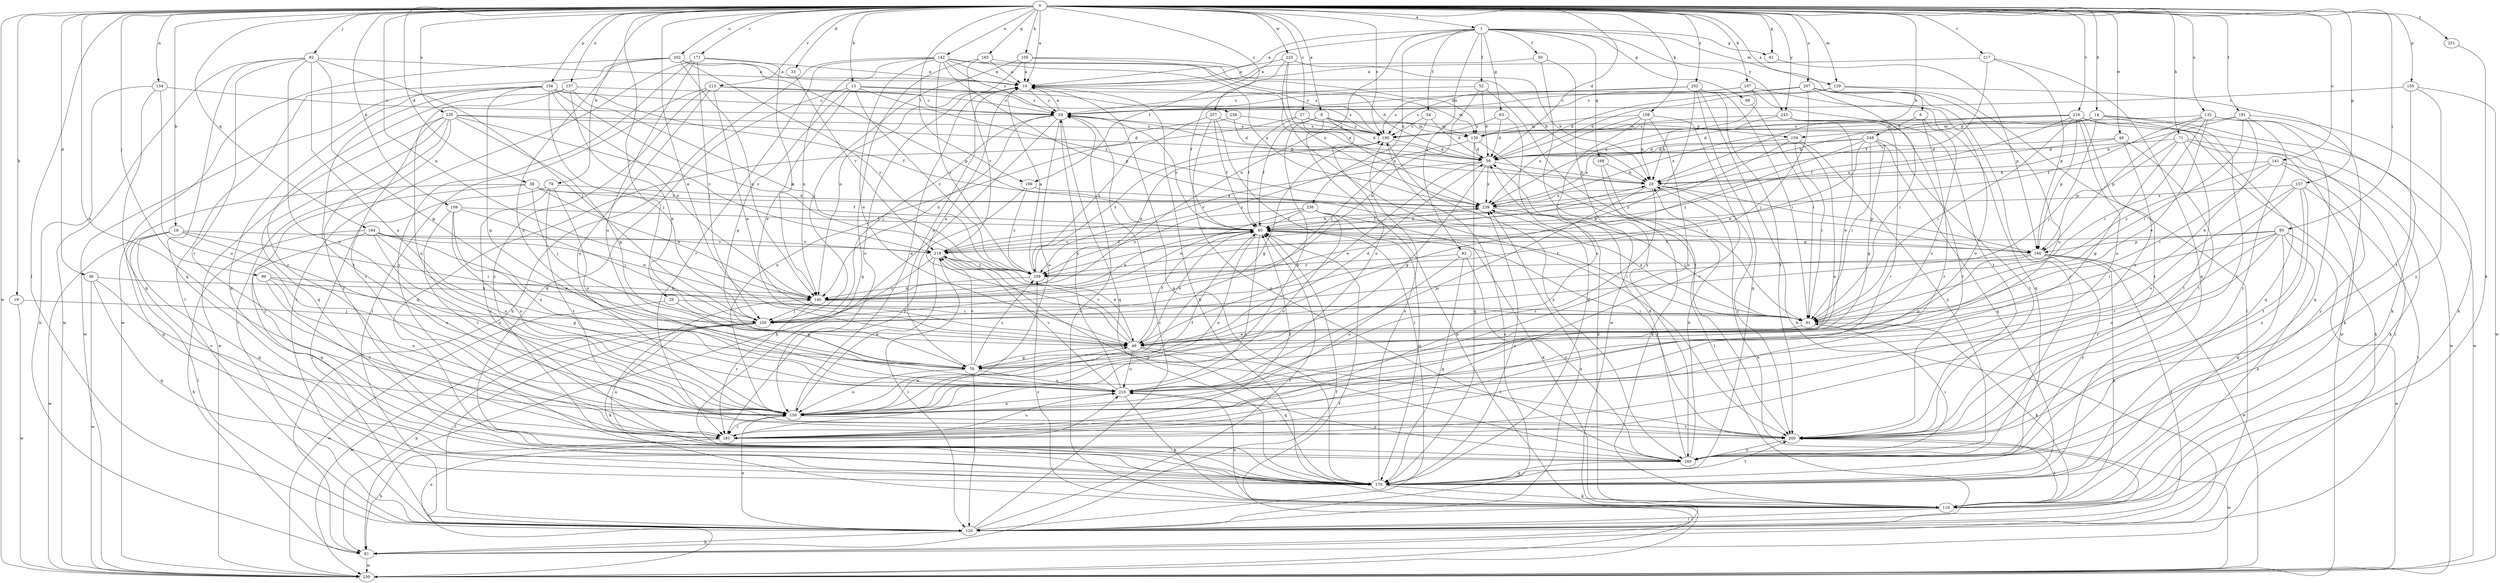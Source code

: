 strict digraph  {
0;
1;
6;
8;
10;
13;
14;
18;
19;
20;
25;
27;
29;
33;
36;
38;
39;
46;
49;
50;
52;
54;
60;
61;
63;
68;
70;
71;
78;
81;
82;
91;
92;
95;
99;
100;
105;
107;
108;
109;
110;
120;
129;
130;
132;
134;
137;
140;
141;
142;
150;
155;
156;
157;
159;
160;
164;
165;
168;
170;
171;
181;
190;
191;
199;
200;
202;
207;
210;
213;
216;
217;
219;
225;
230;
235;
236;
239;
243;
248;
249;
251;
252;
257;
258;
259;
0 -> 1  [label=a];
0 -> 6  [label=a];
0 -> 8  [label=a];
0 -> 10  [label=a];
0 -> 13  [label=b];
0 -> 14  [label=b];
0 -> 18  [label=b];
0 -> 19  [label=b];
0 -> 20  [label=b];
0 -> 25  [label=c];
0 -> 27  [label=c];
0 -> 33  [label=d];
0 -> 36  [label=d];
0 -> 38  [label=d];
0 -> 39  [label=d];
0 -> 46  [label=e];
0 -> 49  [label=e];
0 -> 61  [label=g];
0 -> 71  [label=h];
0 -> 78  [label=h];
0 -> 92  [label=j];
0 -> 95  [label=j];
0 -> 99  [label=j];
0 -> 105  [label=k];
0 -> 107  [label=k];
0 -> 108  [label=k];
0 -> 109  [label=k];
0 -> 120  [label=l];
0 -> 129  [label=m];
0 -> 132  [label=n];
0 -> 134  [label=n];
0 -> 137  [label=n];
0 -> 140  [label=n];
0 -> 141  [label=o];
0 -> 142  [label=o];
0 -> 150  [label=o];
0 -> 155  [label=p];
0 -> 156  [label=p];
0 -> 157  [label=p];
0 -> 164  [label=q];
0 -> 165  [label=q];
0 -> 171  [label=r];
0 -> 190  [label=s];
0 -> 191  [label=t];
0 -> 199  [label=t];
0 -> 202  [label=u];
0 -> 207  [label=u];
0 -> 213  [label=v];
0 -> 216  [label=v];
0 -> 217  [label=v];
0 -> 225  [label=w];
0 -> 230  [label=w];
0 -> 235  [label=x];
0 -> 243  [label=y];
0 -> 251  [label=z];
0 -> 252  [label=z];
0 -> 257  [label=z];
1 -> 10  [label=a];
1 -> 50  [label=f];
1 -> 52  [label=f];
1 -> 54  [label=f];
1 -> 61  [label=g];
1 -> 63  [label=g];
1 -> 68  [label=g];
1 -> 82  [label=i];
1 -> 129  [label=m];
1 -> 140  [label=n];
1 -> 168  [label=q];
1 -> 199  [label=t];
1 -> 236  [label=x];
1 -> 243  [label=y];
6 -> 181  [label=r];
6 -> 210  [label=u];
6 -> 248  [label=y];
8 -> 60  [label=f];
8 -> 81  [label=h];
8 -> 130  [label=m];
8 -> 150  [label=o];
8 -> 159  [label=p];
8 -> 190  [label=s];
8 -> 210  [label=u];
10 -> 29  [label=c];
10 -> 110  [label=k];
10 -> 150  [label=o];
13 -> 49  [label=e];
13 -> 70  [label=g];
13 -> 130  [label=m];
13 -> 170  [label=q];
13 -> 239  [label=x];
13 -> 258  [label=z];
13 -> 259  [label=z];
14 -> 20  [label=b];
14 -> 100  [label=j];
14 -> 130  [label=m];
14 -> 159  [label=p];
14 -> 170  [label=q];
14 -> 200  [label=t];
14 -> 230  [label=w];
18 -> 91  [label=i];
18 -> 120  [label=l];
18 -> 150  [label=o];
18 -> 170  [label=q];
18 -> 219  [label=v];
18 -> 230  [label=w];
19 -> 100  [label=j];
19 -> 230  [label=w];
20 -> 10  [label=a];
20 -> 160  [label=p];
20 -> 181  [label=r];
20 -> 200  [label=t];
20 -> 210  [label=u];
20 -> 239  [label=x];
25 -> 70  [label=g];
25 -> 91  [label=i];
25 -> 230  [label=w];
27 -> 39  [label=d];
27 -> 60  [label=f];
27 -> 130  [label=m];
27 -> 150  [label=o];
27 -> 239  [label=x];
29 -> 10  [label=a];
29 -> 20  [label=b];
29 -> 81  [label=h];
29 -> 100  [label=j];
29 -> 140  [label=n];
29 -> 150  [label=o];
29 -> 170  [label=q];
29 -> 190  [label=s];
33 -> 219  [label=v];
36 -> 140  [label=n];
36 -> 150  [label=o];
36 -> 170  [label=q];
36 -> 230  [label=w];
38 -> 60  [label=f];
38 -> 100  [label=j];
38 -> 140  [label=n];
38 -> 170  [label=q];
38 -> 181  [label=r];
38 -> 239  [label=x];
39 -> 20  [label=b];
39 -> 49  [label=e];
39 -> 70  [label=g];
39 -> 219  [label=v];
39 -> 239  [label=x];
46 -> 39  [label=d];
46 -> 200  [label=t];
46 -> 210  [label=u];
46 -> 239  [label=x];
49 -> 10  [label=a];
49 -> 39  [label=d];
49 -> 60  [label=f];
49 -> 70  [label=g];
49 -> 170  [label=q];
49 -> 200  [label=t];
49 -> 210  [label=u];
49 -> 219  [label=v];
50 -> 10  [label=a];
50 -> 230  [label=w];
50 -> 249  [label=y];
52 -> 29  [label=c];
52 -> 39  [label=d];
52 -> 140  [label=n];
52 -> 200  [label=t];
54 -> 39  [label=d];
54 -> 100  [label=j];
54 -> 190  [label=s];
60 -> 29  [label=c];
60 -> 49  [label=e];
60 -> 91  [label=i];
60 -> 140  [label=n];
60 -> 150  [label=o];
60 -> 160  [label=p];
60 -> 181  [label=r];
60 -> 219  [label=v];
60 -> 239  [label=x];
61 -> 160  [label=p];
63 -> 39  [label=d];
63 -> 170  [label=q];
63 -> 190  [label=s];
68 -> 91  [label=i];
70 -> 10  [label=a];
70 -> 120  [label=l];
70 -> 150  [label=o];
70 -> 210  [label=u];
70 -> 219  [label=v];
70 -> 259  [label=z];
71 -> 39  [label=d];
71 -> 70  [label=g];
71 -> 110  [label=k];
71 -> 120  [label=l];
71 -> 160  [label=p];
71 -> 200  [label=t];
78 -> 120  [label=l];
78 -> 181  [label=r];
78 -> 200  [label=t];
78 -> 210  [label=u];
78 -> 239  [label=x];
81 -> 60  [label=f];
81 -> 230  [label=w];
82 -> 150  [label=o];
82 -> 170  [label=q];
82 -> 249  [label=y];
82 -> 259  [label=z];
91 -> 49  [label=e];
91 -> 110  [label=k];
91 -> 239  [label=x];
92 -> 10  [label=a];
92 -> 70  [label=g];
92 -> 100  [label=j];
92 -> 150  [label=o];
92 -> 170  [label=q];
92 -> 181  [label=r];
92 -> 210  [label=u];
92 -> 230  [label=w];
95 -> 91  [label=i];
95 -> 110  [label=k];
95 -> 150  [label=o];
95 -> 160  [label=p];
95 -> 170  [label=q];
95 -> 181  [label=r];
95 -> 219  [label=v];
95 -> 230  [label=w];
99 -> 70  [label=g];
99 -> 140  [label=n];
99 -> 150  [label=o];
99 -> 181  [label=r];
100 -> 81  [label=h];
100 -> 110  [label=k];
100 -> 120  [label=l];
100 -> 230  [label=w];
105 -> 10  [label=a];
105 -> 20  [label=b];
105 -> 100  [label=j];
105 -> 140  [label=n];
105 -> 190  [label=s];
107 -> 29  [label=c];
107 -> 170  [label=q];
107 -> 190  [label=s];
107 -> 200  [label=t];
107 -> 239  [label=x];
108 -> 20  [label=b];
108 -> 130  [label=m];
108 -> 150  [label=o];
108 -> 181  [label=r];
108 -> 210  [label=u];
108 -> 239  [label=x];
109 -> 60  [label=f];
109 -> 100  [label=j];
109 -> 150  [label=o];
109 -> 200  [label=t];
109 -> 210  [label=u];
110 -> 29  [label=c];
110 -> 39  [label=d];
110 -> 120  [label=l];
110 -> 200  [label=t];
110 -> 210  [label=u];
110 -> 259  [label=z];
120 -> 20  [label=b];
120 -> 29  [label=c];
120 -> 60  [label=f];
120 -> 81  [label=h];
120 -> 150  [label=o];
120 -> 190  [label=s];
120 -> 239  [label=x];
129 -> 29  [label=c];
129 -> 39  [label=d];
129 -> 120  [label=l];
129 -> 230  [label=w];
130 -> 39  [label=d];
130 -> 91  [label=i];
130 -> 170  [label=q];
130 -> 259  [label=z];
132 -> 49  [label=e];
132 -> 60  [label=f];
132 -> 91  [label=i];
132 -> 110  [label=k];
132 -> 160  [label=p];
132 -> 170  [label=q];
132 -> 190  [label=s];
134 -> 29  [label=c];
134 -> 81  [label=h];
134 -> 150  [label=o];
134 -> 170  [label=q];
137 -> 29  [label=c];
137 -> 49  [label=e];
137 -> 150  [label=o];
137 -> 181  [label=r];
137 -> 259  [label=z];
140 -> 91  [label=i];
140 -> 100  [label=j];
140 -> 181  [label=r];
141 -> 20  [label=b];
141 -> 91  [label=i];
141 -> 110  [label=k];
141 -> 249  [label=y];
141 -> 259  [label=z];
142 -> 10  [label=a];
142 -> 29  [label=c];
142 -> 39  [label=d];
142 -> 49  [label=e];
142 -> 81  [label=h];
142 -> 140  [label=n];
142 -> 160  [label=p];
142 -> 181  [label=r];
142 -> 239  [label=x];
142 -> 259  [label=z];
150 -> 10  [label=a];
150 -> 49  [label=e];
150 -> 60  [label=f];
150 -> 181  [label=r];
150 -> 200  [label=t];
155 -> 29  [label=c];
155 -> 200  [label=t];
155 -> 230  [label=w];
155 -> 249  [label=y];
156 -> 29  [label=c];
156 -> 60  [label=f];
156 -> 70  [label=g];
156 -> 100  [label=j];
156 -> 140  [label=n];
156 -> 170  [label=q];
156 -> 200  [label=t];
156 -> 230  [label=w];
156 -> 259  [label=z];
157 -> 120  [label=l];
157 -> 181  [label=r];
157 -> 200  [label=t];
157 -> 210  [label=u];
157 -> 239  [label=x];
157 -> 249  [label=y];
159 -> 39  [label=d];
159 -> 91  [label=i];
159 -> 150  [label=o];
159 -> 249  [label=y];
159 -> 259  [label=z];
160 -> 70  [label=g];
160 -> 100  [label=j];
160 -> 110  [label=k];
160 -> 120  [label=l];
160 -> 230  [label=w];
160 -> 249  [label=y];
164 -> 49  [label=e];
164 -> 81  [label=h];
164 -> 140  [label=n];
164 -> 150  [label=o];
164 -> 170  [label=q];
164 -> 210  [label=u];
164 -> 219  [label=v];
165 -> 10  [label=a];
165 -> 130  [label=m];
165 -> 170  [label=q];
165 -> 219  [label=v];
168 -> 20  [label=b];
168 -> 110  [label=k];
168 -> 120  [label=l];
170 -> 10  [label=a];
170 -> 110  [label=k];
170 -> 140  [label=n];
170 -> 190  [label=s];
170 -> 200  [label=t];
170 -> 239  [label=x];
171 -> 10  [label=a];
171 -> 100  [label=j];
171 -> 120  [label=l];
171 -> 140  [label=n];
171 -> 210  [label=u];
171 -> 249  [label=y];
181 -> 60  [label=f];
181 -> 81  [label=h];
181 -> 210  [label=u];
190 -> 39  [label=d];
190 -> 70  [label=g];
190 -> 140  [label=n];
190 -> 249  [label=y];
191 -> 20  [label=b];
191 -> 49  [label=e];
191 -> 91  [label=i];
191 -> 110  [label=k];
191 -> 130  [label=m];
191 -> 249  [label=y];
199 -> 181  [label=r];
199 -> 239  [label=x];
199 -> 259  [label=z];
200 -> 60  [label=f];
200 -> 230  [label=w];
200 -> 249  [label=y];
202 -> 10  [label=a];
202 -> 120  [label=l];
202 -> 140  [label=n];
202 -> 160  [label=p];
202 -> 210  [label=u];
202 -> 230  [label=w];
202 -> 259  [label=z];
207 -> 29  [label=c];
207 -> 39  [label=d];
207 -> 91  [label=i];
207 -> 100  [label=j];
207 -> 150  [label=o];
207 -> 210  [label=u];
207 -> 249  [label=y];
210 -> 29  [label=c];
210 -> 110  [label=k];
210 -> 150  [label=o];
210 -> 219  [label=v];
213 -> 29  [label=c];
213 -> 49  [label=e];
213 -> 120  [label=l];
213 -> 150  [label=o];
213 -> 190  [label=s];
213 -> 249  [label=y];
216 -> 39  [label=d];
216 -> 60  [label=f];
216 -> 81  [label=h];
216 -> 91  [label=i];
216 -> 160  [label=p];
216 -> 190  [label=s];
216 -> 200  [label=t];
216 -> 210  [label=u];
216 -> 230  [label=w];
216 -> 239  [label=x];
217 -> 10  [label=a];
217 -> 60  [label=f];
217 -> 160  [label=p];
217 -> 170  [label=q];
219 -> 20  [label=b];
219 -> 49  [label=e];
219 -> 60  [label=f];
219 -> 100  [label=j];
219 -> 120  [label=l];
219 -> 150  [label=o];
219 -> 249  [label=y];
219 -> 259  [label=z];
225 -> 10  [label=a];
225 -> 20  [label=b];
225 -> 60  [label=f];
225 -> 200  [label=t];
225 -> 239  [label=x];
230 -> 60  [label=f];
230 -> 210  [label=u];
235 -> 39  [label=d];
235 -> 70  [label=g];
235 -> 120  [label=l];
235 -> 170  [label=q];
235 -> 181  [label=r];
235 -> 190  [label=s];
235 -> 219  [label=v];
235 -> 230  [label=w];
235 -> 249  [label=y];
236 -> 60  [label=f];
236 -> 110  [label=k];
236 -> 140  [label=n];
236 -> 150  [label=o];
236 -> 170  [label=q];
236 -> 259  [label=z];
239 -> 60  [label=f];
239 -> 91  [label=i];
243 -> 20  [label=b];
243 -> 49  [label=e];
243 -> 130  [label=m];
243 -> 181  [label=r];
243 -> 200  [label=t];
248 -> 39  [label=d];
248 -> 70  [label=g];
248 -> 91  [label=i];
248 -> 140  [label=n];
248 -> 170  [label=q];
248 -> 200  [label=t];
248 -> 239  [label=x];
248 -> 259  [label=z];
249 -> 20  [label=b];
249 -> 39  [label=d];
249 -> 91  [label=i];
249 -> 170  [label=q];
249 -> 210  [label=u];
251 -> 110  [label=k];
252 -> 29  [label=c];
252 -> 49  [label=e];
252 -> 81  [label=h];
252 -> 91  [label=i];
252 -> 170  [label=q];
252 -> 190  [label=s];
252 -> 200  [label=t];
257 -> 60  [label=f];
257 -> 120  [label=l];
257 -> 190  [label=s];
257 -> 249  [label=y];
257 -> 259  [label=z];
258 -> 39  [label=d];
258 -> 170  [label=q];
258 -> 190  [label=s];
259 -> 10  [label=a];
259 -> 140  [label=n];
259 -> 190  [label=s];
}
